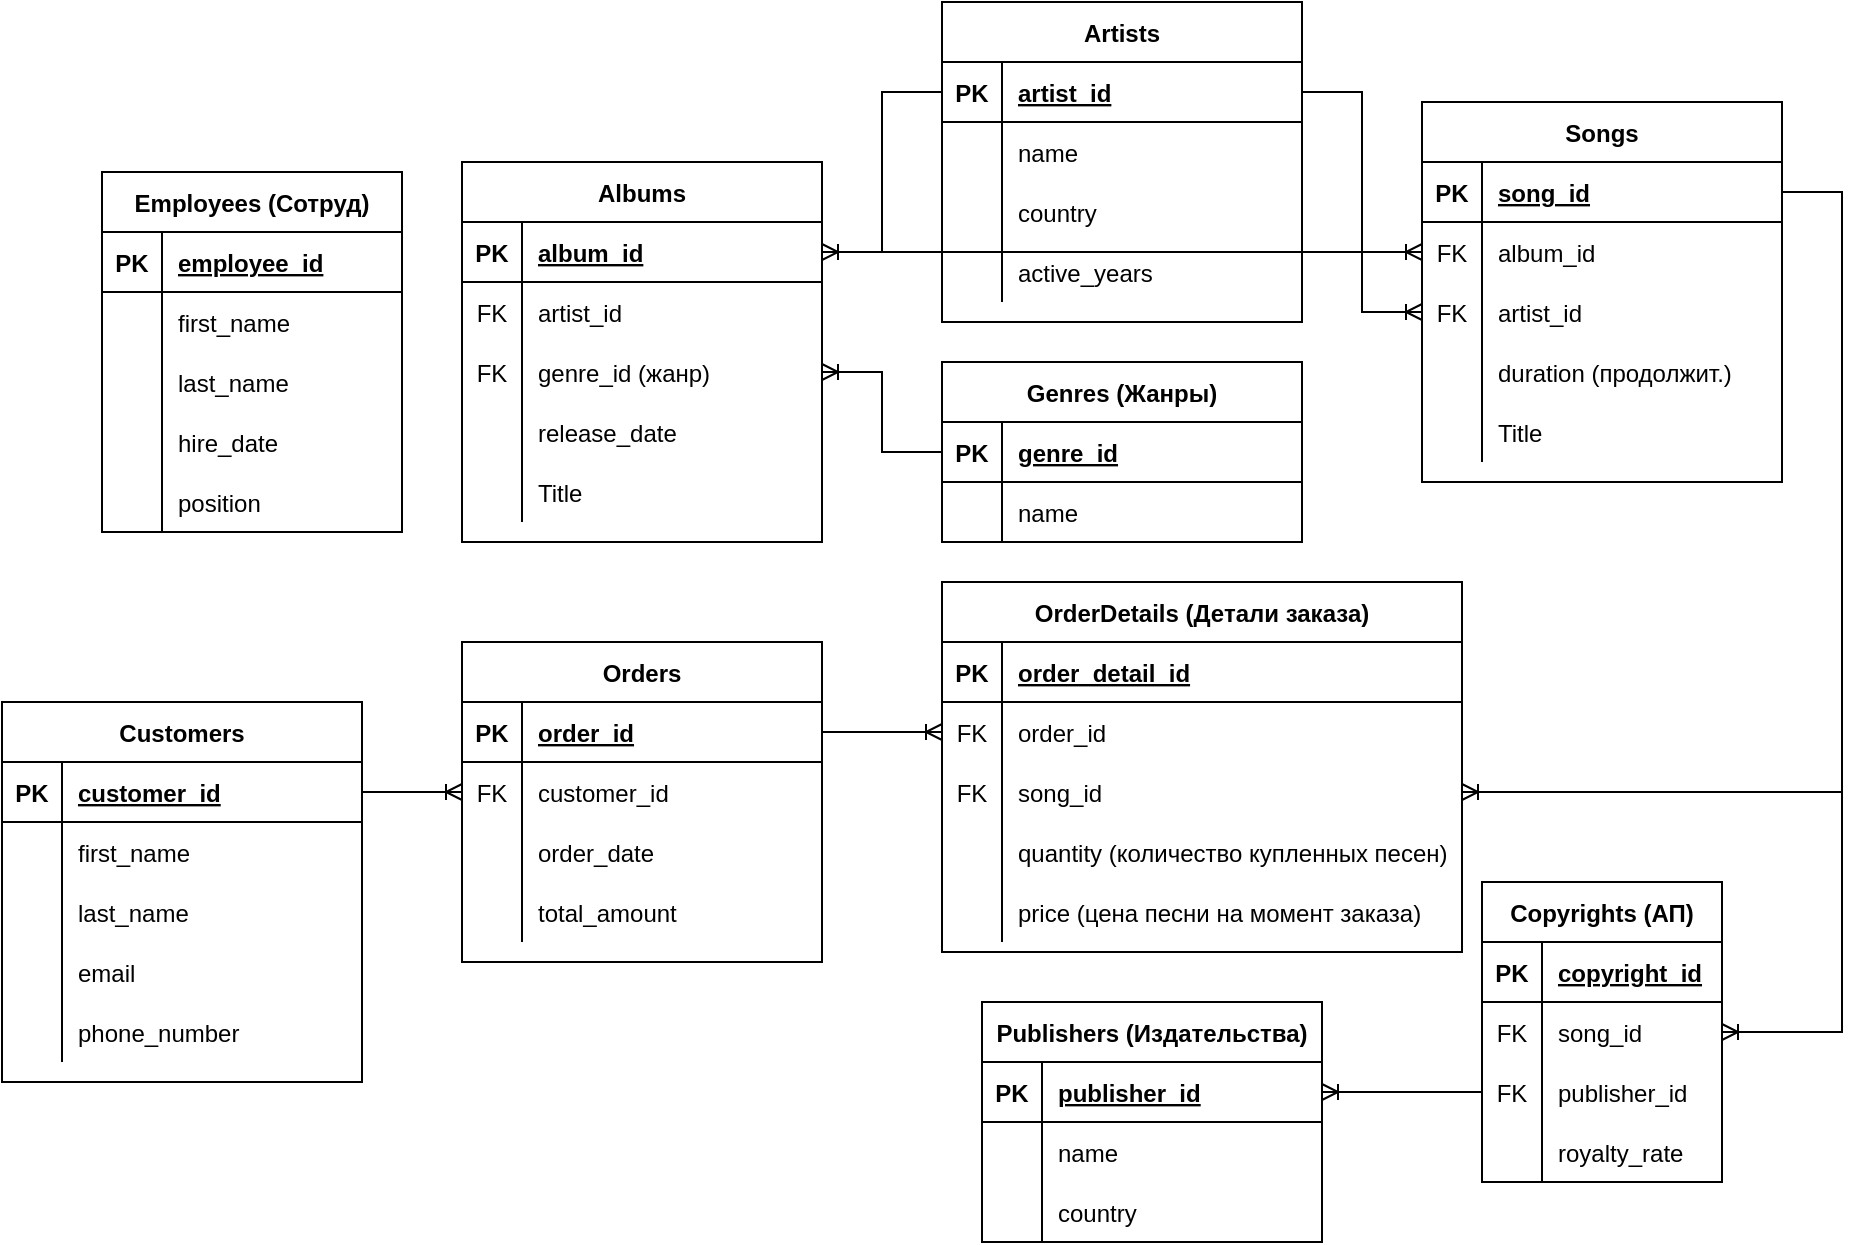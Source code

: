 <mxfile version="21.7.3" type="device">
  <diagram id="JHXD_FLAg1l4ZwwPy2hv" name="Страница 1">
    <mxGraphModel dx="2261" dy="790" grid="1" gridSize="10" guides="1" tooltips="1" connect="1" arrows="1" fold="1" page="1" pageScale="1" pageWidth="827" pageHeight="1169" math="0" shadow="0">
      <root>
        <mxCell id="0" />
        <mxCell id="1" parent="0" />
        <mxCell id="b1tqlQpPROl0KaojDgpp-8" value="Albums" style="shape=table;startSize=30;container=1;collapsible=1;childLayout=tableLayout;fixedRows=1;rowLines=0;fontStyle=1;align=center;resizeLast=1;" vertex="1" parent="1">
          <mxGeometry x="-100" y="170" width="180" height="190" as="geometry" />
        </mxCell>
        <mxCell id="b1tqlQpPROl0KaojDgpp-9" value="" style="shape=tableRow;horizontal=0;startSize=0;swimlaneHead=0;swimlaneBody=0;fillColor=none;collapsible=0;dropTarget=0;points=[[0,0.5],[1,0.5]];portConstraint=eastwest;top=0;left=0;right=0;bottom=1;" vertex="1" parent="b1tqlQpPROl0KaojDgpp-8">
          <mxGeometry y="30" width="180" height="30" as="geometry" />
        </mxCell>
        <mxCell id="b1tqlQpPROl0KaojDgpp-10" value="PK" style="shape=partialRectangle;connectable=0;fillColor=none;top=0;left=0;bottom=0;right=0;fontStyle=1;overflow=hidden;" vertex="1" parent="b1tqlQpPROl0KaojDgpp-9">
          <mxGeometry width="30" height="30" as="geometry">
            <mxRectangle width="30" height="30" as="alternateBounds" />
          </mxGeometry>
        </mxCell>
        <mxCell id="b1tqlQpPROl0KaojDgpp-11" value="album_id" style="shape=partialRectangle;connectable=0;fillColor=none;top=0;left=0;bottom=0;right=0;align=left;spacingLeft=6;fontStyle=5;overflow=hidden;" vertex="1" parent="b1tqlQpPROl0KaojDgpp-9">
          <mxGeometry x="30" width="150" height="30" as="geometry">
            <mxRectangle width="150" height="30" as="alternateBounds" />
          </mxGeometry>
        </mxCell>
        <mxCell id="b1tqlQpPROl0KaojDgpp-12" value="" style="shape=tableRow;horizontal=0;startSize=0;swimlaneHead=0;swimlaneBody=0;fillColor=none;collapsible=0;dropTarget=0;points=[[0,0.5],[1,0.5]];portConstraint=eastwest;top=0;left=0;right=0;bottom=0;" vertex="1" parent="b1tqlQpPROl0KaojDgpp-8">
          <mxGeometry y="60" width="180" height="30" as="geometry" />
        </mxCell>
        <mxCell id="b1tqlQpPROl0KaojDgpp-13" value="FK" style="shape=partialRectangle;connectable=0;fillColor=none;top=0;left=0;bottom=0;right=0;fontStyle=0;overflow=hidden;" vertex="1" parent="b1tqlQpPROl0KaojDgpp-12">
          <mxGeometry width="30" height="30" as="geometry">
            <mxRectangle width="30" height="30" as="alternateBounds" />
          </mxGeometry>
        </mxCell>
        <mxCell id="b1tqlQpPROl0KaojDgpp-14" value="artist_id " style="shape=partialRectangle;connectable=0;fillColor=none;top=0;left=0;bottom=0;right=0;align=left;spacingLeft=6;fontStyle=0;overflow=hidden;" vertex="1" parent="b1tqlQpPROl0KaojDgpp-12">
          <mxGeometry x="30" width="150" height="30" as="geometry">
            <mxRectangle width="150" height="30" as="alternateBounds" />
          </mxGeometry>
        </mxCell>
        <mxCell id="b1tqlQpPROl0KaojDgpp-15" value="" style="shape=tableRow;horizontal=0;startSize=0;swimlaneHead=0;swimlaneBody=0;fillColor=none;collapsible=0;dropTarget=0;points=[[0,0.5],[1,0.5]];portConstraint=eastwest;top=0;left=0;right=0;bottom=0;" vertex="1" parent="b1tqlQpPROl0KaojDgpp-8">
          <mxGeometry y="90" width="180" height="30" as="geometry" />
        </mxCell>
        <mxCell id="b1tqlQpPROl0KaojDgpp-16" value="FK" style="shape=partialRectangle;connectable=0;fillColor=none;top=0;left=0;bottom=0;right=0;fontStyle=0;overflow=hidden;" vertex="1" parent="b1tqlQpPROl0KaojDgpp-15">
          <mxGeometry width="30" height="30" as="geometry">
            <mxRectangle width="30" height="30" as="alternateBounds" />
          </mxGeometry>
        </mxCell>
        <mxCell id="b1tqlQpPROl0KaojDgpp-17" value="genre_id (жанр)" style="shape=partialRectangle;connectable=0;fillColor=none;top=0;left=0;bottom=0;right=0;align=left;spacingLeft=6;fontStyle=0;overflow=hidden;" vertex="1" parent="b1tqlQpPROl0KaojDgpp-15">
          <mxGeometry x="30" width="150" height="30" as="geometry">
            <mxRectangle width="150" height="30" as="alternateBounds" />
          </mxGeometry>
        </mxCell>
        <mxCell id="b1tqlQpPROl0KaojDgpp-18" value="" style="shape=tableRow;horizontal=0;startSize=0;swimlaneHead=0;swimlaneBody=0;fillColor=none;collapsible=0;dropTarget=0;points=[[0,0.5],[1,0.5]];portConstraint=eastwest;top=0;left=0;right=0;bottom=0;" vertex="1" parent="b1tqlQpPROl0KaojDgpp-8">
          <mxGeometry y="120" width="180" height="30" as="geometry" />
        </mxCell>
        <mxCell id="b1tqlQpPROl0KaojDgpp-19" value="" style="shape=partialRectangle;connectable=0;fillColor=none;top=0;left=0;bottom=0;right=0;editable=1;overflow=hidden;" vertex="1" parent="b1tqlQpPROl0KaojDgpp-18">
          <mxGeometry width="30" height="30" as="geometry">
            <mxRectangle width="30" height="30" as="alternateBounds" />
          </mxGeometry>
        </mxCell>
        <mxCell id="b1tqlQpPROl0KaojDgpp-20" value="release_date " style="shape=partialRectangle;connectable=0;fillColor=none;top=0;left=0;bottom=0;right=0;align=left;spacingLeft=6;overflow=hidden;" vertex="1" parent="b1tqlQpPROl0KaojDgpp-18">
          <mxGeometry x="30" width="150" height="30" as="geometry">
            <mxRectangle width="150" height="30" as="alternateBounds" />
          </mxGeometry>
        </mxCell>
        <mxCell id="b1tqlQpPROl0KaojDgpp-21" value="" style="shape=tableRow;horizontal=0;startSize=0;swimlaneHead=0;swimlaneBody=0;fillColor=none;collapsible=0;dropTarget=0;points=[[0,0.5],[1,0.5]];portConstraint=eastwest;top=0;left=0;right=0;bottom=0;" vertex="1" parent="b1tqlQpPROl0KaojDgpp-8">
          <mxGeometry y="150" width="180" height="30" as="geometry" />
        </mxCell>
        <mxCell id="b1tqlQpPROl0KaojDgpp-22" value="" style="shape=partialRectangle;connectable=0;fillColor=none;top=0;left=0;bottom=0;right=0;editable=1;overflow=hidden;" vertex="1" parent="b1tqlQpPROl0KaojDgpp-21">
          <mxGeometry width="30" height="30" as="geometry">
            <mxRectangle width="30" height="30" as="alternateBounds" />
          </mxGeometry>
        </mxCell>
        <mxCell id="b1tqlQpPROl0KaojDgpp-23" value="Title" style="shape=partialRectangle;connectable=0;fillColor=none;top=0;left=0;bottom=0;right=0;align=left;spacingLeft=6;overflow=hidden;" vertex="1" parent="b1tqlQpPROl0KaojDgpp-21">
          <mxGeometry x="30" width="150" height="30" as="geometry">
            <mxRectangle width="150" height="30" as="alternateBounds" />
          </mxGeometry>
        </mxCell>
        <mxCell id="b1tqlQpPROl0KaojDgpp-24" value="Artists" style="shape=table;startSize=30;container=1;collapsible=1;childLayout=tableLayout;fixedRows=1;rowLines=0;fontStyle=1;align=center;resizeLast=1;" vertex="1" parent="1">
          <mxGeometry x="140" y="90" width="180" height="160" as="geometry" />
        </mxCell>
        <mxCell id="b1tqlQpPROl0KaojDgpp-25" value="" style="shape=tableRow;horizontal=0;startSize=0;swimlaneHead=0;swimlaneBody=0;fillColor=none;collapsible=0;dropTarget=0;points=[[0,0.5],[1,0.5]];portConstraint=eastwest;top=0;left=0;right=0;bottom=1;" vertex="1" parent="b1tqlQpPROl0KaojDgpp-24">
          <mxGeometry y="30" width="180" height="30" as="geometry" />
        </mxCell>
        <mxCell id="b1tqlQpPROl0KaojDgpp-26" value="PK" style="shape=partialRectangle;connectable=0;fillColor=none;top=0;left=0;bottom=0;right=0;fontStyle=1;overflow=hidden;" vertex="1" parent="b1tqlQpPROl0KaojDgpp-25">
          <mxGeometry width="30" height="30" as="geometry">
            <mxRectangle width="30" height="30" as="alternateBounds" />
          </mxGeometry>
        </mxCell>
        <mxCell id="b1tqlQpPROl0KaojDgpp-27" value="artist_id " style="shape=partialRectangle;connectable=0;fillColor=none;top=0;left=0;bottom=0;right=0;align=left;spacingLeft=6;fontStyle=5;overflow=hidden;" vertex="1" parent="b1tqlQpPROl0KaojDgpp-25">
          <mxGeometry x="30" width="150" height="30" as="geometry">
            <mxRectangle width="150" height="30" as="alternateBounds" />
          </mxGeometry>
        </mxCell>
        <mxCell id="b1tqlQpPROl0KaojDgpp-28" value="" style="shape=tableRow;horizontal=0;startSize=0;swimlaneHead=0;swimlaneBody=0;fillColor=none;collapsible=0;dropTarget=0;points=[[0,0.5],[1,0.5]];portConstraint=eastwest;top=0;left=0;right=0;bottom=0;" vertex="1" parent="b1tqlQpPROl0KaojDgpp-24">
          <mxGeometry y="60" width="180" height="30" as="geometry" />
        </mxCell>
        <mxCell id="b1tqlQpPROl0KaojDgpp-29" value="" style="shape=partialRectangle;connectable=0;fillColor=none;top=0;left=0;bottom=0;right=0;fontStyle=0;overflow=hidden;" vertex="1" parent="b1tqlQpPROl0KaojDgpp-28">
          <mxGeometry width="30" height="30" as="geometry">
            <mxRectangle width="30" height="30" as="alternateBounds" />
          </mxGeometry>
        </mxCell>
        <mxCell id="b1tqlQpPROl0KaojDgpp-30" value="name " style="shape=partialRectangle;connectable=0;fillColor=none;top=0;left=0;bottom=0;right=0;align=left;spacingLeft=6;fontStyle=0;overflow=hidden;" vertex="1" parent="b1tqlQpPROl0KaojDgpp-28">
          <mxGeometry x="30" width="150" height="30" as="geometry">
            <mxRectangle width="150" height="30" as="alternateBounds" />
          </mxGeometry>
        </mxCell>
        <mxCell id="b1tqlQpPROl0KaojDgpp-31" value="" style="shape=tableRow;horizontal=0;startSize=0;swimlaneHead=0;swimlaneBody=0;fillColor=none;collapsible=0;dropTarget=0;points=[[0,0.5],[1,0.5]];portConstraint=eastwest;top=0;left=0;right=0;bottom=0;" vertex="1" parent="b1tqlQpPROl0KaojDgpp-24">
          <mxGeometry y="90" width="180" height="30" as="geometry" />
        </mxCell>
        <mxCell id="b1tqlQpPROl0KaojDgpp-32" value="" style="shape=partialRectangle;connectable=0;fillColor=none;top=0;left=0;bottom=0;right=0;fontStyle=0;overflow=hidden;" vertex="1" parent="b1tqlQpPROl0KaojDgpp-31">
          <mxGeometry width="30" height="30" as="geometry">
            <mxRectangle width="30" height="30" as="alternateBounds" />
          </mxGeometry>
        </mxCell>
        <mxCell id="b1tqlQpPROl0KaojDgpp-33" value="country " style="shape=partialRectangle;connectable=0;fillColor=none;top=0;left=0;bottom=0;right=0;align=left;spacingLeft=6;fontStyle=0;overflow=hidden;" vertex="1" parent="b1tqlQpPROl0KaojDgpp-31">
          <mxGeometry x="30" width="150" height="30" as="geometry">
            <mxRectangle width="150" height="30" as="alternateBounds" />
          </mxGeometry>
        </mxCell>
        <mxCell id="b1tqlQpPROl0KaojDgpp-34" value="" style="shape=tableRow;horizontal=0;startSize=0;swimlaneHead=0;swimlaneBody=0;fillColor=none;collapsible=0;dropTarget=0;points=[[0,0.5],[1,0.5]];portConstraint=eastwest;top=0;left=0;right=0;bottom=0;" vertex="1" parent="b1tqlQpPROl0KaojDgpp-24">
          <mxGeometry y="120" width="180" height="30" as="geometry" />
        </mxCell>
        <mxCell id="b1tqlQpPROl0KaojDgpp-35" value="" style="shape=partialRectangle;connectable=0;fillColor=none;top=0;left=0;bottom=0;right=0;editable=1;overflow=hidden;" vertex="1" parent="b1tqlQpPROl0KaojDgpp-34">
          <mxGeometry width="30" height="30" as="geometry">
            <mxRectangle width="30" height="30" as="alternateBounds" />
          </mxGeometry>
        </mxCell>
        <mxCell id="b1tqlQpPROl0KaojDgpp-36" value="active_years  " style="shape=partialRectangle;connectable=0;fillColor=none;top=0;left=0;bottom=0;right=0;align=left;spacingLeft=6;overflow=hidden;" vertex="1" parent="b1tqlQpPROl0KaojDgpp-34">
          <mxGeometry x="30" width="150" height="30" as="geometry">
            <mxRectangle width="150" height="30" as="alternateBounds" />
          </mxGeometry>
        </mxCell>
        <mxCell id="b1tqlQpPROl0KaojDgpp-40" value="Genres (Жанры)" style="shape=table;startSize=30;container=1;collapsible=1;childLayout=tableLayout;fixedRows=1;rowLines=0;fontStyle=1;align=center;resizeLast=1;" vertex="1" parent="1">
          <mxGeometry x="140" y="270" width="180" height="90" as="geometry" />
        </mxCell>
        <mxCell id="b1tqlQpPROl0KaojDgpp-41" value="" style="shape=tableRow;horizontal=0;startSize=0;swimlaneHead=0;swimlaneBody=0;fillColor=none;collapsible=0;dropTarget=0;points=[[0,0.5],[1,0.5]];portConstraint=eastwest;top=0;left=0;right=0;bottom=1;" vertex="1" parent="b1tqlQpPROl0KaojDgpp-40">
          <mxGeometry y="30" width="180" height="30" as="geometry" />
        </mxCell>
        <mxCell id="b1tqlQpPROl0KaojDgpp-42" value="PK" style="shape=partialRectangle;connectable=0;fillColor=none;top=0;left=0;bottom=0;right=0;fontStyle=1;overflow=hidden;" vertex="1" parent="b1tqlQpPROl0KaojDgpp-41">
          <mxGeometry width="30" height="30" as="geometry">
            <mxRectangle width="30" height="30" as="alternateBounds" />
          </mxGeometry>
        </mxCell>
        <mxCell id="b1tqlQpPROl0KaojDgpp-43" value="genre_id " style="shape=partialRectangle;connectable=0;fillColor=none;top=0;left=0;bottom=0;right=0;align=left;spacingLeft=6;fontStyle=5;overflow=hidden;" vertex="1" parent="b1tqlQpPROl0KaojDgpp-41">
          <mxGeometry x="30" width="150" height="30" as="geometry">
            <mxRectangle width="150" height="30" as="alternateBounds" />
          </mxGeometry>
        </mxCell>
        <mxCell id="b1tqlQpPROl0KaojDgpp-44" value="" style="shape=tableRow;horizontal=0;startSize=0;swimlaneHead=0;swimlaneBody=0;fillColor=none;collapsible=0;dropTarget=0;points=[[0,0.5],[1,0.5]];portConstraint=eastwest;top=0;left=0;right=0;bottom=0;" vertex="1" parent="b1tqlQpPROl0KaojDgpp-40">
          <mxGeometry y="60" width="180" height="30" as="geometry" />
        </mxCell>
        <mxCell id="b1tqlQpPROl0KaojDgpp-45" value="" style="shape=partialRectangle;connectable=0;fillColor=none;top=0;left=0;bottom=0;right=0;fontStyle=0;overflow=hidden;" vertex="1" parent="b1tqlQpPROl0KaojDgpp-44">
          <mxGeometry width="30" height="30" as="geometry">
            <mxRectangle width="30" height="30" as="alternateBounds" />
          </mxGeometry>
        </mxCell>
        <mxCell id="b1tqlQpPROl0KaojDgpp-46" value="name " style="shape=partialRectangle;connectable=0;fillColor=none;top=0;left=0;bottom=0;right=0;align=left;spacingLeft=6;fontStyle=0;overflow=hidden;" vertex="1" parent="b1tqlQpPROl0KaojDgpp-44">
          <mxGeometry x="30" width="150" height="30" as="geometry">
            <mxRectangle width="150" height="30" as="alternateBounds" />
          </mxGeometry>
        </mxCell>
        <mxCell id="b1tqlQpPROl0KaojDgpp-57" value="Songs" style="shape=table;startSize=30;container=1;collapsible=1;childLayout=tableLayout;fixedRows=1;rowLines=0;fontStyle=1;align=center;resizeLast=1;" vertex="1" parent="1">
          <mxGeometry x="380" y="140" width="180" height="190" as="geometry" />
        </mxCell>
        <mxCell id="b1tqlQpPROl0KaojDgpp-58" value="" style="shape=tableRow;horizontal=0;startSize=0;swimlaneHead=0;swimlaneBody=0;fillColor=none;collapsible=0;dropTarget=0;points=[[0,0.5],[1,0.5]];portConstraint=eastwest;top=0;left=0;right=0;bottom=1;" vertex="1" parent="b1tqlQpPROl0KaojDgpp-57">
          <mxGeometry y="30" width="180" height="30" as="geometry" />
        </mxCell>
        <mxCell id="b1tqlQpPROl0KaojDgpp-59" value="PK" style="shape=partialRectangle;connectable=0;fillColor=none;top=0;left=0;bottom=0;right=0;fontStyle=1;overflow=hidden;" vertex="1" parent="b1tqlQpPROl0KaojDgpp-58">
          <mxGeometry width="30" height="30" as="geometry">
            <mxRectangle width="30" height="30" as="alternateBounds" />
          </mxGeometry>
        </mxCell>
        <mxCell id="b1tqlQpPROl0KaojDgpp-60" value="song_id " style="shape=partialRectangle;connectable=0;fillColor=none;top=0;left=0;bottom=0;right=0;align=left;spacingLeft=6;fontStyle=5;overflow=hidden;" vertex="1" parent="b1tqlQpPROl0KaojDgpp-58">
          <mxGeometry x="30" width="150" height="30" as="geometry">
            <mxRectangle width="150" height="30" as="alternateBounds" />
          </mxGeometry>
        </mxCell>
        <mxCell id="b1tqlQpPROl0KaojDgpp-61" value="" style="shape=tableRow;horizontal=0;startSize=0;swimlaneHead=0;swimlaneBody=0;fillColor=none;collapsible=0;dropTarget=0;points=[[0,0.5],[1,0.5]];portConstraint=eastwest;top=0;left=0;right=0;bottom=0;" vertex="1" parent="b1tqlQpPROl0KaojDgpp-57">
          <mxGeometry y="60" width="180" height="30" as="geometry" />
        </mxCell>
        <mxCell id="b1tqlQpPROl0KaojDgpp-62" value="FK" style="shape=partialRectangle;connectable=0;fillColor=none;top=0;left=0;bottom=0;right=0;fontStyle=0;overflow=hidden;" vertex="1" parent="b1tqlQpPROl0KaojDgpp-61">
          <mxGeometry width="30" height="30" as="geometry">
            <mxRectangle width="30" height="30" as="alternateBounds" />
          </mxGeometry>
        </mxCell>
        <mxCell id="b1tqlQpPROl0KaojDgpp-63" value="album_id " style="shape=partialRectangle;connectable=0;fillColor=none;top=0;left=0;bottom=0;right=0;align=left;spacingLeft=6;fontStyle=0;overflow=hidden;" vertex="1" parent="b1tqlQpPROl0KaojDgpp-61">
          <mxGeometry x="30" width="150" height="30" as="geometry">
            <mxRectangle width="150" height="30" as="alternateBounds" />
          </mxGeometry>
        </mxCell>
        <mxCell id="b1tqlQpPROl0KaojDgpp-64" value="" style="shape=tableRow;horizontal=0;startSize=0;swimlaneHead=0;swimlaneBody=0;fillColor=none;collapsible=0;dropTarget=0;points=[[0,0.5],[1,0.5]];portConstraint=eastwest;top=0;left=0;right=0;bottom=0;" vertex="1" parent="b1tqlQpPROl0KaojDgpp-57">
          <mxGeometry y="90" width="180" height="30" as="geometry" />
        </mxCell>
        <mxCell id="b1tqlQpPROl0KaojDgpp-65" value="FK" style="shape=partialRectangle;connectable=0;fillColor=none;top=0;left=0;bottom=0;right=0;fontStyle=0;overflow=hidden;" vertex="1" parent="b1tqlQpPROl0KaojDgpp-64">
          <mxGeometry width="30" height="30" as="geometry">
            <mxRectangle width="30" height="30" as="alternateBounds" />
          </mxGeometry>
        </mxCell>
        <mxCell id="b1tqlQpPROl0KaojDgpp-66" value="artist_id " style="shape=partialRectangle;connectable=0;fillColor=none;top=0;left=0;bottom=0;right=0;align=left;spacingLeft=6;fontStyle=0;overflow=hidden;" vertex="1" parent="b1tqlQpPROl0KaojDgpp-64">
          <mxGeometry x="30" width="150" height="30" as="geometry">
            <mxRectangle width="150" height="30" as="alternateBounds" />
          </mxGeometry>
        </mxCell>
        <mxCell id="b1tqlQpPROl0KaojDgpp-67" value="" style="shape=tableRow;horizontal=0;startSize=0;swimlaneHead=0;swimlaneBody=0;fillColor=none;collapsible=0;dropTarget=0;points=[[0,0.5],[1,0.5]];portConstraint=eastwest;top=0;left=0;right=0;bottom=0;" vertex="1" parent="b1tqlQpPROl0KaojDgpp-57">
          <mxGeometry y="120" width="180" height="30" as="geometry" />
        </mxCell>
        <mxCell id="b1tqlQpPROl0KaojDgpp-68" value="" style="shape=partialRectangle;connectable=0;fillColor=none;top=0;left=0;bottom=0;right=0;editable=1;overflow=hidden;" vertex="1" parent="b1tqlQpPROl0KaojDgpp-67">
          <mxGeometry width="30" height="30" as="geometry">
            <mxRectangle width="30" height="30" as="alternateBounds" />
          </mxGeometry>
        </mxCell>
        <mxCell id="b1tqlQpPROl0KaojDgpp-69" value="duration (продолжит.)" style="shape=partialRectangle;connectable=0;fillColor=none;top=0;left=0;bottom=0;right=0;align=left;spacingLeft=6;overflow=hidden;" vertex="1" parent="b1tqlQpPROl0KaojDgpp-67">
          <mxGeometry x="30" width="150" height="30" as="geometry">
            <mxRectangle width="150" height="30" as="alternateBounds" />
          </mxGeometry>
        </mxCell>
        <mxCell id="b1tqlQpPROl0KaojDgpp-70" value="" style="shape=tableRow;horizontal=0;startSize=0;swimlaneHead=0;swimlaneBody=0;fillColor=none;collapsible=0;dropTarget=0;points=[[0,0.5],[1,0.5]];portConstraint=eastwest;top=0;left=0;right=0;bottom=0;" vertex="1" parent="b1tqlQpPROl0KaojDgpp-57">
          <mxGeometry y="150" width="180" height="30" as="geometry" />
        </mxCell>
        <mxCell id="b1tqlQpPROl0KaojDgpp-71" value="" style="shape=partialRectangle;connectable=0;fillColor=none;top=0;left=0;bottom=0;right=0;editable=1;overflow=hidden;" vertex="1" parent="b1tqlQpPROl0KaojDgpp-70">
          <mxGeometry width="30" height="30" as="geometry">
            <mxRectangle width="30" height="30" as="alternateBounds" />
          </mxGeometry>
        </mxCell>
        <mxCell id="b1tqlQpPROl0KaojDgpp-72" value="Title" style="shape=partialRectangle;connectable=0;fillColor=none;top=0;left=0;bottom=0;right=0;align=left;spacingLeft=6;overflow=hidden;" vertex="1" parent="b1tqlQpPROl0KaojDgpp-70">
          <mxGeometry x="30" width="150" height="30" as="geometry">
            <mxRectangle width="150" height="30" as="alternateBounds" />
          </mxGeometry>
        </mxCell>
        <mxCell id="b1tqlQpPROl0KaojDgpp-73" value="Customers" style="shape=table;startSize=30;container=1;collapsible=1;childLayout=tableLayout;fixedRows=1;rowLines=0;fontStyle=1;align=center;resizeLast=1;" vertex="1" parent="1">
          <mxGeometry x="-330" y="440" width="180" height="190" as="geometry" />
        </mxCell>
        <mxCell id="b1tqlQpPROl0KaojDgpp-74" value="" style="shape=tableRow;horizontal=0;startSize=0;swimlaneHead=0;swimlaneBody=0;fillColor=none;collapsible=0;dropTarget=0;points=[[0,0.5],[1,0.5]];portConstraint=eastwest;top=0;left=0;right=0;bottom=1;" vertex="1" parent="b1tqlQpPROl0KaojDgpp-73">
          <mxGeometry y="30" width="180" height="30" as="geometry" />
        </mxCell>
        <mxCell id="b1tqlQpPROl0KaojDgpp-75" value="PK" style="shape=partialRectangle;connectable=0;fillColor=none;top=0;left=0;bottom=0;right=0;fontStyle=1;overflow=hidden;" vertex="1" parent="b1tqlQpPROl0KaojDgpp-74">
          <mxGeometry width="30" height="30" as="geometry">
            <mxRectangle width="30" height="30" as="alternateBounds" />
          </mxGeometry>
        </mxCell>
        <mxCell id="b1tqlQpPROl0KaojDgpp-76" value="customer_id " style="shape=partialRectangle;connectable=0;fillColor=none;top=0;left=0;bottom=0;right=0;align=left;spacingLeft=6;fontStyle=5;overflow=hidden;" vertex="1" parent="b1tqlQpPROl0KaojDgpp-74">
          <mxGeometry x="30" width="150" height="30" as="geometry">
            <mxRectangle width="150" height="30" as="alternateBounds" />
          </mxGeometry>
        </mxCell>
        <mxCell id="b1tqlQpPROl0KaojDgpp-77" value="" style="shape=tableRow;horizontal=0;startSize=0;swimlaneHead=0;swimlaneBody=0;fillColor=none;collapsible=0;dropTarget=0;points=[[0,0.5],[1,0.5]];portConstraint=eastwest;top=0;left=0;right=0;bottom=0;" vertex="1" parent="b1tqlQpPROl0KaojDgpp-73">
          <mxGeometry y="60" width="180" height="30" as="geometry" />
        </mxCell>
        <mxCell id="b1tqlQpPROl0KaojDgpp-78" value="" style="shape=partialRectangle;connectable=0;fillColor=none;top=0;left=0;bottom=0;right=0;fontStyle=0;overflow=hidden;" vertex="1" parent="b1tqlQpPROl0KaojDgpp-77">
          <mxGeometry width="30" height="30" as="geometry">
            <mxRectangle width="30" height="30" as="alternateBounds" />
          </mxGeometry>
        </mxCell>
        <mxCell id="b1tqlQpPROl0KaojDgpp-79" value="first_name " style="shape=partialRectangle;connectable=0;fillColor=none;top=0;left=0;bottom=0;right=0;align=left;spacingLeft=6;fontStyle=0;overflow=hidden;" vertex="1" parent="b1tqlQpPROl0KaojDgpp-77">
          <mxGeometry x="30" width="150" height="30" as="geometry">
            <mxRectangle width="150" height="30" as="alternateBounds" />
          </mxGeometry>
        </mxCell>
        <mxCell id="b1tqlQpPROl0KaojDgpp-80" value="" style="shape=tableRow;horizontal=0;startSize=0;swimlaneHead=0;swimlaneBody=0;fillColor=none;collapsible=0;dropTarget=0;points=[[0,0.5],[1,0.5]];portConstraint=eastwest;top=0;left=0;right=0;bottom=0;" vertex="1" parent="b1tqlQpPROl0KaojDgpp-73">
          <mxGeometry y="90" width="180" height="30" as="geometry" />
        </mxCell>
        <mxCell id="b1tqlQpPROl0KaojDgpp-81" value="" style="shape=partialRectangle;connectable=0;fillColor=none;top=0;left=0;bottom=0;right=0;fontStyle=0;overflow=hidden;" vertex="1" parent="b1tqlQpPROl0KaojDgpp-80">
          <mxGeometry width="30" height="30" as="geometry">
            <mxRectangle width="30" height="30" as="alternateBounds" />
          </mxGeometry>
        </mxCell>
        <mxCell id="b1tqlQpPROl0KaojDgpp-82" value="last_name " style="shape=partialRectangle;connectable=0;fillColor=none;top=0;left=0;bottom=0;right=0;align=left;spacingLeft=6;fontStyle=0;overflow=hidden;" vertex="1" parent="b1tqlQpPROl0KaojDgpp-80">
          <mxGeometry x="30" width="150" height="30" as="geometry">
            <mxRectangle width="150" height="30" as="alternateBounds" />
          </mxGeometry>
        </mxCell>
        <mxCell id="b1tqlQpPROl0KaojDgpp-83" value="" style="shape=tableRow;horizontal=0;startSize=0;swimlaneHead=0;swimlaneBody=0;fillColor=none;collapsible=0;dropTarget=0;points=[[0,0.5],[1,0.5]];portConstraint=eastwest;top=0;left=0;right=0;bottom=0;" vertex="1" parent="b1tqlQpPROl0KaojDgpp-73">
          <mxGeometry y="120" width="180" height="30" as="geometry" />
        </mxCell>
        <mxCell id="b1tqlQpPROl0KaojDgpp-84" value="" style="shape=partialRectangle;connectable=0;fillColor=none;top=0;left=0;bottom=0;right=0;editable=1;overflow=hidden;" vertex="1" parent="b1tqlQpPROl0KaojDgpp-83">
          <mxGeometry width="30" height="30" as="geometry">
            <mxRectangle width="30" height="30" as="alternateBounds" />
          </mxGeometry>
        </mxCell>
        <mxCell id="b1tqlQpPROl0KaojDgpp-85" value="email " style="shape=partialRectangle;connectable=0;fillColor=none;top=0;left=0;bottom=0;right=0;align=left;spacingLeft=6;overflow=hidden;" vertex="1" parent="b1tqlQpPROl0KaojDgpp-83">
          <mxGeometry x="30" width="150" height="30" as="geometry">
            <mxRectangle width="150" height="30" as="alternateBounds" />
          </mxGeometry>
        </mxCell>
        <mxCell id="b1tqlQpPROl0KaojDgpp-86" value="" style="shape=tableRow;horizontal=0;startSize=0;swimlaneHead=0;swimlaneBody=0;fillColor=none;collapsible=0;dropTarget=0;points=[[0,0.5],[1,0.5]];portConstraint=eastwest;top=0;left=0;right=0;bottom=0;" vertex="1" parent="b1tqlQpPROl0KaojDgpp-73">
          <mxGeometry y="150" width="180" height="30" as="geometry" />
        </mxCell>
        <mxCell id="b1tqlQpPROl0KaojDgpp-87" value="" style="shape=partialRectangle;connectable=0;fillColor=none;top=0;left=0;bottom=0;right=0;editable=1;overflow=hidden;" vertex="1" parent="b1tqlQpPROl0KaojDgpp-86">
          <mxGeometry width="30" height="30" as="geometry">
            <mxRectangle width="30" height="30" as="alternateBounds" />
          </mxGeometry>
        </mxCell>
        <mxCell id="b1tqlQpPROl0KaojDgpp-88" value="phone_number " style="shape=partialRectangle;connectable=0;fillColor=none;top=0;left=0;bottom=0;right=0;align=left;spacingLeft=6;overflow=hidden;" vertex="1" parent="b1tqlQpPROl0KaojDgpp-86">
          <mxGeometry x="30" width="150" height="30" as="geometry">
            <mxRectangle width="150" height="30" as="alternateBounds" />
          </mxGeometry>
        </mxCell>
        <mxCell id="b1tqlQpPROl0KaojDgpp-89" value="Orders" style="shape=table;startSize=30;container=1;collapsible=1;childLayout=tableLayout;fixedRows=1;rowLines=0;fontStyle=1;align=center;resizeLast=1;" vertex="1" parent="1">
          <mxGeometry x="-100" y="410" width="180" height="160" as="geometry" />
        </mxCell>
        <mxCell id="b1tqlQpPROl0KaojDgpp-90" value="" style="shape=tableRow;horizontal=0;startSize=0;swimlaneHead=0;swimlaneBody=0;fillColor=none;collapsible=0;dropTarget=0;points=[[0,0.5],[1,0.5]];portConstraint=eastwest;top=0;left=0;right=0;bottom=1;" vertex="1" parent="b1tqlQpPROl0KaojDgpp-89">
          <mxGeometry y="30" width="180" height="30" as="geometry" />
        </mxCell>
        <mxCell id="b1tqlQpPROl0KaojDgpp-91" value="PK" style="shape=partialRectangle;connectable=0;fillColor=none;top=0;left=0;bottom=0;right=0;fontStyle=1;overflow=hidden;" vertex="1" parent="b1tqlQpPROl0KaojDgpp-90">
          <mxGeometry width="30" height="30" as="geometry">
            <mxRectangle width="30" height="30" as="alternateBounds" />
          </mxGeometry>
        </mxCell>
        <mxCell id="b1tqlQpPROl0KaojDgpp-92" value="order_id " style="shape=partialRectangle;connectable=0;fillColor=none;top=0;left=0;bottom=0;right=0;align=left;spacingLeft=6;fontStyle=5;overflow=hidden;" vertex="1" parent="b1tqlQpPROl0KaojDgpp-90">
          <mxGeometry x="30" width="150" height="30" as="geometry">
            <mxRectangle width="150" height="30" as="alternateBounds" />
          </mxGeometry>
        </mxCell>
        <mxCell id="b1tqlQpPROl0KaojDgpp-93" value="" style="shape=tableRow;horizontal=0;startSize=0;swimlaneHead=0;swimlaneBody=0;fillColor=none;collapsible=0;dropTarget=0;points=[[0,0.5],[1,0.5]];portConstraint=eastwest;top=0;left=0;right=0;bottom=0;" vertex="1" parent="b1tqlQpPROl0KaojDgpp-89">
          <mxGeometry y="60" width="180" height="30" as="geometry" />
        </mxCell>
        <mxCell id="b1tqlQpPROl0KaojDgpp-94" value="FK" style="shape=partialRectangle;connectable=0;fillColor=none;top=0;left=0;bottom=0;right=0;fontStyle=0;overflow=hidden;" vertex="1" parent="b1tqlQpPROl0KaojDgpp-93">
          <mxGeometry width="30" height="30" as="geometry">
            <mxRectangle width="30" height="30" as="alternateBounds" />
          </mxGeometry>
        </mxCell>
        <mxCell id="b1tqlQpPROl0KaojDgpp-95" value="customer_id " style="shape=partialRectangle;connectable=0;fillColor=none;top=0;left=0;bottom=0;right=0;align=left;spacingLeft=6;fontStyle=0;overflow=hidden;" vertex="1" parent="b1tqlQpPROl0KaojDgpp-93">
          <mxGeometry x="30" width="150" height="30" as="geometry">
            <mxRectangle width="150" height="30" as="alternateBounds" />
          </mxGeometry>
        </mxCell>
        <mxCell id="b1tqlQpPROl0KaojDgpp-96" value="" style="shape=tableRow;horizontal=0;startSize=0;swimlaneHead=0;swimlaneBody=0;fillColor=none;collapsible=0;dropTarget=0;points=[[0,0.5],[1,0.5]];portConstraint=eastwest;top=0;left=0;right=0;bottom=0;" vertex="1" parent="b1tqlQpPROl0KaojDgpp-89">
          <mxGeometry y="90" width="180" height="30" as="geometry" />
        </mxCell>
        <mxCell id="b1tqlQpPROl0KaojDgpp-97" value="" style="shape=partialRectangle;connectable=0;fillColor=none;top=0;left=0;bottom=0;right=0;fontStyle=0;overflow=hidden;" vertex="1" parent="b1tqlQpPROl0KaojDgpp-96">
          <mxGeometry width="30" height="30" as="geometry">
            <mxRectangle width="30" height="30" as="alternateBounds" />
          </mxGeometry>
        </mxCell>
        <mxCell id="b1tqlQpPROl0KaojDgpp-98" value="order_date" style="shape=partialRectangle;connectable=0;fillColor=none;top=0;left=0;bottom=0;right=0;align=left;spacingLeft=6;fontStyle=0;overflow=hidden;" vertex="1" parent="b1tqlQpPROl0KaojDgpp-96">
          <mxGeometry x="30" width="150" height="30" as="geometry">
            <mxRectangle width="150" height="30" as="alternateBounds" />
          </mxGeometry>
        </mxCell>
        <mxCell id="b1tqlQpPROl0KaojDgpp-99" value="" style="shape=tableRow;horizontal=0;startSize=0;swimlaneHead=0;swimlaneBody=0;fillColor=none;collapsible=0;dropTarget=0;points=[[0,0.5],[1,0.5]];portConstraint=eastwest;top=0;left=0;right=0;bottom=0;" vertex="1" parent="b1tqlQpPROl0KaojDgpp-89">
          <mxGeometry y="120" width="180" height="30" as="geometry" />
        </mxCell>
        <mxCell id="b1tqlQpPROl0KaojDgpp-100" value="" style="shape=partialRectangle;connectable=0;fillColor=none;top=0;left=0;bottom=0;right=0;editable=1;overflow=hidden;" vertex="1" parent="b1tqlQpPROl0KaojDgpp-99">
          <mxGeometry width="30" height="30" as="geometry">
            <mxRectangle width="30" height="30" as="alternateBounds" />
          </mxGeometry>
        </mxCell>
        <mxCell id="b1tqlQpPROl0KaojDgpp-101" value="total_amount " style="shape=partialRectangle;connectable=0;fillColor=none;top=0;left=0;bottom=0;right=0;align=left;spacingLeft=6;overflow=hidden;" vertex="1" parent="b1tqlQpPROl0KaojDgpp-99">
          <mxGeometry x="30" width="150" height="30" as="geometry">
            <mxRectangle width="150" height="30" as="alternateBounds" />
          </mxGeometry>
        </mxCell>
        <mxCell id="b1tqlQpPROl0KaojDgpp-121" value="OrderDetails (Детали заказа)" style="shape=table;startSize=30;container=1;collapsible=1;childLayout=tableLayout;fixedRows=1;rowLines=0;fontStyle=1;align=center;resizeLast=1;" vertex="1" parent="1">
          <mxGeometry x="140" y="380" width="260" height="185" as="geometry" />
        </mxCell>
        <mxCell id="b1tqlQpPROl0KaojDgpp-122" value="" style="shape=tableRow;horizontal=0;startSize=0;swimlaneHead=0;swimlaneBody=0;fillColor=none;collapsible=0;dropTarget=0;points=[[0,0.5],[1,0.5]];portConstraint=eastwest;top=0;left=0;right=0;bottom=1;" vertex="1" parent="b1tqlQpPROl0KaojDgpp-121">
          <mxGeometry y="30" width="260" height="30" as="geometry" />
        </mxCell>
        <mxCell id="b1tqlQpPROl0KaojDgpp-123" value="PK" style="shape=partialRectangle;connectable=0;fillColor=none;top=0;left=0;bottom=0;right=0;fontStyle=1;overflow=hidden;" vertex="1" parent="b1tqlQpPROl0KaojDgpp-122">
          <mxGeometry width="30" height="30" as="geometry">
            <mxRectangle width="30" height="30" as="alternateBounds" />
          </mxGeometry>
        </mxCell>
        <mxCell id="b1tqlQpPROl0KaojDgpp-124" value="order_detail_id " style="shape=partialRectangle;connectable=0;fillColor=none;top=0;left=0;bottom=0;right=0;align=left;spacingLeft=6;fontStyle=5;overflow=hidden;" vertex="1" parent="b1tqlQpPROl0KaojDgpp-122">
          <mxGeometry x="30" width="230" height="30" as="geometry">
            <mxRectangle width="230" height="30" as="alternateBounds" />
          </mxGeometry>
        </mxCell>
        <mxCell id="b1tqlQpPROl0KaojDgpp-125" value="" style="shape=tableRow;horizontal=0;startSize=0;swimlaneHead=0;swimlaneBody=0;fillColor=none;collapsible=0;dropTarget=0;points=[[0,0.5],[1,0.5]];portConstraint=eastwest;top=0;left=0;right=0;bottom=0;" vertex="1" parent="b1tqlQpPROl0KaojDgpp-121">
          <mxGeometry y="60" width="260" height="30" as="geometry" />
        </mxCell>
        <mxCell id="b1tqlQpPROl0KaojDgpp-126" value="FK" style="shape=partialRectangle;connectable=0;fillColor=none;top=0;left=0;bottom=0;right=0;fontStyle=0;overflow=hidden;" vertex="1" parent="b1tqlQpPROl0KaojDgpp-125">
          <mxGeometry width="30" height="30" as="geometry">
            <mxRectangle width="30" height="30" as="alternateBounds" />
          </mxGeometry>
        </mxCell>
        <mxCell id="b1tqlQpPROl0KaojDgpp-127" value="order_id " style="shape=partialRectangle;connectable=0;fillColor=none;top=0;left=0;bottom=0;right=0;align=left;spacingLeft=6;fontStyle=0;overflow=hidden;" vertex="1" parent="b1tqlQpPROl0KaojDgpp-125">
          <mxGeometry x="30" width="230" height="30" as="geometry">
            <mxRectangle width="230" height="30" as="alternateBounds" />
          </mxGeometry>
        </mxCell>
        <mxCell id="b1tqlQpPROl0KaojDgpp-128" value="" style="shape=tableRow;horizontal=0;startSize=0;swimlaneHead=0;swimlaneBody=0;fillColor=none;collapsible=0;dropTarget=0;points=[[0,0.5],[1,0.5]];portConstraint=eastwest;top=0;left=0;right=0;bottom=0;" vertex="1" parent="b1tqlQpPROl0KaojDgpp-121">
          <mxGeometry y="90" width="260" height="30" as="geometry" />
        </mxCell>
        <mxCell id="b1tqlQpPROl0KaojDgpp-129" value="FK" style="shape=partialRectangle;connectable=0;fillColor=none;top=0;left=0;bottom=0;right=0;fontStyle=0;overflow=hidden;" vertex="1" parent="b1tqlQpPROl0KaojDgpp-128">
          <mxGeometry width="30" height="30" as="geometry">
            <mxRectangle width="30" height="30" as="alternateBounds" />
          </mxGeometry>
        </mxCell>
        <mxCell id="b1tqlQpPROl0KaojDgpp-130" value="song_id " style="shape=partialRectangle;connectable=0;fillColor=none;top=0;left=0;bottom=0;right=0;align=left;spacingLeft=6;fontStyle=0;overflow=hidden;" vertex="1" parent="b1tqlQpPROl0KaojDgpp-128">
          <mxGeometry x="30" width="230" height="30" as="geometry">
            <mxRectangle width="230" height="30" as="alternateBounds" />
          </mxGeometry>
        </mxCell>
        <mxCell id="b1tqlQpPROl0KaojDgpp-131" value="" style="shape=tableRow;horizontal=0;startSize=0;swimlaneHead=0;swimlaneBody=0;fillColor=none;collapsible=0;dropTarget=0;points=[[0,0.5],[1,0.5]];portConstraint=eastwest;top=0;left=0;right=0;bottom=0;" vertex="1" parent="b1tqlQpPROl0KaojDgpp-121">
          <mxGeometry y="120" width="260" height="30" as="geometry" />
        </mxCell>
        <mxCell id="b1tqlQpPROl0KaojDgpp-132" value="" style="shape=partialRectangle;connectable=0;fillColor=none;top=0;left=0;bottom=0;right=0;editable=1;overflow=hidden;" vertex="1" parent="b1tqlQpPROl0KaojDgpp-131">
          <mxGeometry width="30" height="30" as="geometry">
            <mxRectangle width="30" height="30" as="alternateBounds" />
          </mxGeometry>
        </mxCell>
        <mxCell id="b1tqlQpPROl0KaojDgpp-133" value="quantity (количество купленных песен)" style="shape=partialRectangle;connectable=0;fillColor=none;top=0;left=0;bottom=0;right=0;align=left;spacingLeft=6;overflow=hidden;" vertex="1" parent="b1tqlQpPROl0KaojDgpp-131">
          <mxGeometry x="30" width="230" height="30" as="geometry">
            <mxRectangle width="230" height="30" as="alternateBounds" />
          </mxGeometry>
        </mxCell>
        <mxCell id="b1tqlQpPROl0KaojDgpp-134" value="" style="shape=tableRow;horizontal=0;startSize=0;swimlaneHead=0;swimlaneBody=0;fillColor=none;collapsible=0;dropTarget=0;points=[[0,0.5],[1,0.5]];portConstraint=eastwest;top=0;left=0;right=0;bottom=0;" vertex="1" parent="b1tqlQpPROl0KaojDgpp-121">
          <mxGeometry y="150" width="260" height="30" as="geometry" />
        </mxCell>
        <mxCell id="b1tqlQpPROl0KaojDgpp-135" value="" style="shape=partialRectangle;connectable=0;fillColor=none;top=0;left=0;bottom=0;right=0;editable=1;overflow=hidden;" vertex="1" parent="b1tqlQpPROl0KaojDgpp-134">
          <mxGeometry width="30" height="30" as="geometry">
            <mxRectangle width="30" height="30" as="alternateBounds" />
          </mxGeometry>
        </mxCell>
        <mxCell id="b1tqlQpPROl0KaojDgpp-136" value="price (цена песни на момент заказа) " style="shape=partialRectangle;connectable=0;fillColor=none;top=0;left=0;bottom=0;right=0;align=left;spacingLeft=6;overflow=hidden;" vertex="1" parent="b1tqlQpPROl0KaojDgpp-134">
          <mxGeometry x="30" width="230" height="30" as="geometry">
            <mxRectangle width="230" height="30" as="alternateBounds" />
          </mxGeometry>
        </mxCell>
        <mxCell id="b1tqlQpPROl0KaojDgpp-137" value="Employees (Сотруд)" style="shape=table;startSize=30;container=1;collapsible=1;childLayout=tableLayout;fixedRows=1;rowLines=0;fontStyle=1;align=center;resizeLast=1;" vertex="1" parent="1">
          <mxGeometry x="-280" y="175" width="150" height="180" as="geometry" />
        </mxCell>
        <mxCell id="b1tqlQpPROl0KaojDgpp-138" value="" style="shape=tableRow;horizontal=0;startSize=0;swimlaneHead=0;swimlaneBody=0;fillColor=none;collapsible=0;dropTarget=0;points=[[0,0.5],[1,0.5]];portConstraint=eastwest;top=0;left=0;right=0;bottom=1;" vertex="1" parent="b1tqlQpPROl0KaojDgpp-137">
          <mxGeometry y="30" width="150" height="30" as="geometry" />
        </mxCell>
        <mxCell id="b1tqlQpPROl0KaojDgpp-139" value="PK" style="shape=partialRectangle;connectable=0;fillColor=none;top=0;left=0;bottom=0;right=0;fontStyle=1;overflow=hidden;" vertex="1" parent="b1tqlQpPROl0KaojDgpp-138">
          <mxGeometry width="30" height="30" as="geometry">
            <mxRectangle width="30" height="30" as="alternateBounds" />
          </mxGeometry>
        </mxCell>
        <mxCell id="b1tqlQpPROl0KaojDgpp-140" value="employee_id " style="shape=partialRectangle;connectable=0;fillColor=none;top=0;left=0;bottom=0;right=0;align=left;spacingLeft=6;fontStyle=5;overflow=hidden;" vertex="1" parent="b1tqlQpPROl0KaojDgpp-138">
          <mxGeometry x="30" width="120" height="30" as="geometry">
            <mxRectangle width="120" height="30" as="alternateBounds" />
          </mxGeometry>
        </mxCell>
        <mxCell id="b1tqlQpPROl0KaojDgpp-141" value="" style="shape=tableRow;horizontal=0;startSize=0;swimlaneHead=0;swimlaneBody=0;fillColor=none;collapsible=0;dropTarget=0;points=[[0,0.5],[1,0.5]];portConstraint=eastwest;top=0;left=0;right=0;bottom=0;" vertex="1" parent="b1tqlQpPROl0KaojDgpp-137">
          <mxGeometry y="60" width="150" height="30" as="geometry" />
        </mxCell>
        <mxCell id="b1tqlQpPROl0KaojDgpp-142" value="" style="shape=partialRectangle;connectable=0;fillColor=none;top=0;left=0;bottom=0;right=0;fontStyle=0;overflow=hidden;" vertex="1" parent="b1tqlQpPROl0KaojDgpp-141">
          <mxGeometry width="30" height="30" as="geometry">
            <mxRectangle width="30" height="30" as="alternateBounds" />
          </mxGeometry>
        </mxCell>
        <mxCell id="b1tqlQpPROl0KaojDgpp-143" value="first_name " style="shape=partialRectangle;connectable=0;fillColor=none;top=0;left=0;bottom=0;right=0;align=left;spacingLeft=6;fontStyle=0;overflow=hidden;" vertex="1" parent="b1tqlQpPROl0KaojDgpp-141">
          <mxGeometry x="30" width="120" height="30" as="geometry">
            <mxRectangle width="120" height="30" as="alternateBounds" />
          </mxGeometry>
        </mxCell>
        <mxCell id="b1tqlQpPROl0KaojDgpp-144" value="" style="shape=tableRow;horizontal=0;startSize=0;swimlaneHead=0;swimlaneBody=0;fillColor=none;collapsible=0;dropTarget=0;points=[[0,0.5],[1,0.5]];portConstraint=eastwest;top=0;left=0;right=0;bottom=0;" vertex="1" parent="b1tqlQpPROl0KaojDgpp-137">
          <mxGeometry y="90" width="150" height="30" as="geometry" />
        </mxCell>
        <mxCell id="b1tqlQpPROl0KaojDgpp-145" value="" style="shape=partialRectangle;connectable=0;fillColor=none;top=0;left=0;bottom=0;right=0;fontStyle=0;overflow=hidden;" vertex="1" parent="b1tqlQpPROl0KaojDgpp-144">
          <mxGeometry width="30" height="30" as="geometry">
            <mxRectangle width="30" height="30" as="alternateBounds" />
          </mxGeometry>
        </mxCell>
        <mxCell id="b1tqlQpPROl0KaojDgpp-146" value="last_name " style="shape=partialRectangle;connectable=0;fillColor=none;top=0;left=0;bottom=0;right=0;align=left;spacingLeft=6;fontStyle=0;overflow=hidden;" vertex="1" parent="b1tqlQpPROl0KaojDgpp-144">
          <mxGeometry x="30" width="120" height="30" as="geometry">
            <mxRectangle width="120" height="30" as="alternateBounds" />
          </mxGeometry>
        </mxCell>
        <mxCell id="b1tqlQpPROl0KaojDgpp-147" value="" style="shape=tableRow;horizontal=0;startSize=0;swimlaneHead=0;swimlaneBody=0;fillColor=none;collapsible=0;dropTarget=0;points=[[0,0.5],[1,0.5]];portConstraint=eastwest;top=0;left=0;right=0;bottom=0;" vertex="1" parent="b1tqlQpPROl0KaojDgpp-137">
          <mxGeometry y="120" width="150" height="30" as="geometry" />
        </mxCell>
        <mxCell id="b1tqlQpPROl0KaojDgpp-148" value="" style="shape=partialRectangle;connectable=0;fillColor=none;top=0;left=0;bottom=0;right=0;editable=1;overflow=hidden;" vertex="1" parent="b1tqlQpPROl0KaojDgpp-147">
          <mxGeometry width="30" height="30" as="geometry">
            <mxRectangle width="30" height="30" as="alternateBounds" />
          </mxGeometry>
        </mxCell>
        <mxCell id="b1tqlQpPROl0KaojDgpp-149" value="hire_date " style="shape=partialRectangle;connectable=0;fillColor=none;top=0;left=0;bottom=0;right=0;align=left;spacingLeft=6;overflow=hidden;" vertex="1" parent="b1tqlQpPROl0KaojDgpp-147">
          <mxGeometry x="30" width="120" height="30" as="geometry">
            <mxRectangle width="120" height="30" as="alternateBounds" />
          </mxGeometry>
        </mxCell>
        <mxCell id="b1tqlQpPROl0KaojDgpp-150" value="" style="shape=tableRow;horizontal=0;startSize=0;swimlaneHead=0;swimlaneBody=0;fillColor=none;collapsible=0;dropTarget=0;points=[[0,0.5],[1,0.5]];portConstraint=eastwest;top=0;left=0;right=0;bottom=0;" vertex="1" parent="b1tqlQpPROl0KaojDgpp-137">
          <mxGeometry y="150" width="150" height="30" as="geometry" />
        </mxCell>
        <mxCell id="b1tqlQpPROl0KaojDgpp-151" value="" style="shape=partialRectangle;connectable=0;fillColor=none;top=0;left=0;bottom=0;right=0;editable=1;overflow=hidden;" vertex="1" parent="b1tqlQpPROl0KaojDgpp-150">
          <mxGeometry width="30" height="30" as="geometry">
            <mxRectangle width="30" height="30" as="alternateBounds" />
          </mxGeometry>
        </mxCell>
        <mxCell id="b1tqlQpPROl0KaojDgpp-152" value="position " style="shape=partialRectangle;connectable=0;fillColor=none;top=0;left=0;bottom=0;right=0;align=left;spacingLeft=6;overflow=hidden;" vertex="1" parent="b1tqlQpPROl0KaojDgpp-150">
          <mxGeometry x="30" width="120" height="30" as="geometry">
            <mxRectangle width="120" height="30" as="alternateBounds" />
          </mxGeometry>
        </mxCell>
        <mxCell id="b1tqlQpPROl0KaojDgpp-153" value="Publishers (Издательства)" style="shape=table;startSize=30;container=1;collapsible=1;childLayout=tableLayout;fixedRows=1;rowLines=0;fontStyle=1;align=center;resizeLast=1;" vertex="1" parent="1">
          <mxGeometry x="160" y="590" width="170" height="120" as="geometry" />
        </mxCell>
        <mxCell id="b1tqlQpPROl0KaojDgpp-154" value="" style="shape=tableRow;horizontal=0;startSize=0;swimlaneHead=0;swimlaneBody=0;fillColor=none;collapsible=0;dropTarget=0;points=[[0,0.5],[1,0.5]];portConstraint=eastwest;top=0;left=0;right=0;bottom=1;" vertex="1" parent="b1tqlQpPROl0KaojDgpp-153">
          <mxGeometry y="30" width="170" height="30" as="geometry" />
        </mxCell>
        <mxCell id="b1tqlQpPROl0KaojDgpp-155" value="PK" style="shape=partialRectangle;connectable=0;fillColor=none;top=0;left=0;bottom=0;right=0;fontStyle=1;overflow=hidden;" vertex="1" parent="b1tqlQpPROl0KaojDgpp-154">
          <mxGeometry width="30" height="30" as="geometry">
            <mxRectangle width="30" height="30" as="alternateBounds" />
          </mxGeometry>
        </mxCell>
        <mxCell id="b1tqlQpPROl0KaojDgpp-156" value="publisher_id " style="shape=partialRectangle;connectable=0;fillColor=none;top=0;left=0;bottom=0;right=0;align=left;spacingLeft=6;fontStyle=5;overflow=hidden;" vertex="1" parent="b1tqlQpPROl0KaojDgpp-154">
          <mxGeometry x="30" width="140" height="30" as="geometry">
            <mxRectangle width="140" height="30" as="alternateBounds" />
          </mxGeometry>
        </mxCell>
        <mxCell id="b1tqlQpPROl0KaojDgpp-157" value="" style="shape=tableRow;horizontal=0;startSize=0;swimlaneHead=0;swimlaneBody=0;fillColor=none;collapsible=0;dropTarget=0;points=[[0,0.5],[1,0.5]];portConstraint=eastwest;top=0;left=0;right=0;bottom=0;" vertex="1" parent="b1tqlQpPROl0KaojDgpp-153">
          <mxGeometry y="60" width="170" height="30" as="geometry" />
        </mxCell>
        <mxCell id="b1tqlQpPROl0KaojDgpp-158" value="" style="shape=partialRectangle;connectable=0;fillColor=none;top=0;left=0;bottom=0;right=0;fontStyle=0;overflow=hidden;" vertex="1" parent="b1tqlQpPROl0KaojDgpp-157">
          <mxGeometry width="30" height="30" as="geometry">
            <mxRectangle width="30" height="30" as="alternateBounds" />
          </mxGeometry>
        </mxCell>
        <mxCell id="b1tqlQpPROl0KaojDgpp-159" value="name " style="shape=partialRectangle;connectable=0;fillColor=none;top=0;left=0;bottom=0;right=0;align=left;spacingLeft=6;fontStyle=0;overflow=hidden;" vertex="1" parent="b1tqlQpPROl0KaojDgpp-157">
          <mxGeometry x="30" width="140" height="30" as="geometry">
            <mxRectangle width="140" height="30" as="alternateBounds" />
          </mxGeometry>
        </mxCell>
        <mxCell id="b1tqlQpPROl0KaojDgpp-160" value="" style="shape=tableRow;horizontal=0;startSize=0;swimlaneHead=0;swimlaneBody=0;fillColor=none;collapsible=0;dropTarget=0;points=[[0,0.5],[1,0.5]];portConstraint=eastwest;top=0;left=0;right=0;bottom=0;" vertex="1" parent="b1tqlQpPROl0KaojDgpp-153">
          <mxGeometry y="90" width="170" height="30" as="geometry" />
        </mxCell>
        <mxCell id="b1tqlQpPROl0KaojDgpp-161" value="" style="shape=partialRectangle;connectable=0;fillColor=none;top=0;left=0;bottom=0;right=0;fontStyle=0;overflow=hidden;" vertex="1" parent="b1tqlQpPROl0KaojDgpp-160">
          <mxGeometry width="30" height="30" as="geometry">
            <mxRectangle width="30" height="30" as="alternateBounds" />
          </mxGeometry>
        </mxCell>
        <mxCell id="b1tqlQpPROl0KaojDgpp-162" value="country " style="shape=partialRectangle;connectable=0;fillColor=none;top=0;left=0;bottom=0;right=0;align=left;spacingLeft=6;fontStyle=0;overflow=hidden;" vertex="1" parent="b1tqlQpPROl0KaojDgpp-160">
          <mxGeometry x="30" width="140" height="30" as="geometry">
            <mxRectangle width="140" height="30" as="alternateBounds" />
          </mxGeometry>
        </mxCell>
        <mxCell id="b1tqlQpPROl0KaojDgpp-169" value="Copyrights (АП)" style="shape=table;startSize=30;container=1;collapsible=1;childLayout=tableLayout;fixedRows=1;rowLines=0;fontStyle=1;align=center;resizeLast=1;" vertex="1" parent="1">
          <mxGeometry x="410" y="530" width="120" height="150" as="geometry" />
        </mxCell>
        <mxCell id="b1tqlQpPROl0KaojDgpp-170" value="" style="shape=tableRow;horizontal=0;startSize=0;swimlaneHead=0;swimlaneBody=0;fillColor=none;collapsible=0;dropTarget=0;points=[[0,0.5],[1,0.5]];portConstraint=eastwest;top=0;left=0;right=0;bottom=1;" vertex="1" parent="b1tqlQpPROl0KaojDgpp-169">
          <mxGeometry y="30" width="120" height="30" as="geometry" />
        </mxCell>
        <mxCell id="b1tqlQpPROl0KaojDgpp-171" value="PK" style="shape=partialRectangle;connectable=0;fillColor=none;top=0;left=0;bottom=0;right=0;fontStyle=1;overflow=hidden;" vertex="1" parent="b1tqlQpPROl0KaojDgpp-170">
          <mxGeometry width="30" height="30" as="geometry">
            <mxRectangle width="30" height="30" as="alternateBounds" />
          </mxGeometry>
        </mxCell>
        <mxCell id="b1tqlQpPROl0KaojDgpp-172" value="copyright_id " style="shape=partialRectangle;connectable=0;fillColor=none;top=0;left=0;bottom=0;right=0;align=left;spacingLeft=6;fontStyle=5;overflow=hidden;" vertex="1" parent="b1tqlQpPROl0KaojDgpp-170">
          <mxGeometry x="30" width="90" height="30" as="geometry">
            <mxRectangle width="90" height="30" as="alternateBounds" />
          </mxGeometry>
        </mxCell>
        <mxCell id="b1tqlQpPROl0KaojDgpp-173" value="" style="shape=tableRow;horizontal=0;startSize=0;swimlaneHead=0;swimlaneBody=0;fillColor=none;collapsible=0;dropTarget=0;points=[[0,0.5],[1,0.5]];portConstraint=eastwest;top=0;left=0;right=0;bottom=0;" vertex="1" parent="b1tqlQpPROl0KaojDgpp-169">
          <mxGeometry y="60" width="120" height="30" as="geometry" />
        </mxCell>
        <mxCell id="b1tqlQpPROl0KaojDgpp-174" value="FK" style="shape=partialRectangle;connectable=0;fillColor=none;top=0;left=0;bottom=0;right=0;fontStyle=0;overflow=hidden;" vertex="1" parent="b1tqlQpPROl0KaojDgpp-173">
          <mxGeometry width="30" height="30" as="geometry">
            <mxRectangle width="30" height="30" as="alternateBounds" />
          </mxGeometry>
        </mxCell>
        <mxCell id="b1tqlQpPROl0KaojDgpp-175" value="song_id " style="shape=partialRectangle;connectable=0;fillColor=none;top=0;left=0;bottom=0;right=0;align=left;spacingLeft=6;fontStyle=0;overflow=hidden;" vertex="1" parent="b1tqlQpPROl0KaojDgpp-173">
          <mxGeometry x="30" width="90" height="30" as="geometry">
            <mxRectangle width="90" height="30" as="alternateBounds" />
          </mxGeometry>
        </mxCell>
        <mxCell id="b1tqlQpPROl0KaojDgpp-176" value="" style="shape=tableRow;horizontal=0;startSize=0;swimlaneHead=0;swimlaneBody=0;fillColor=none;collapsible=0;dropTarget=0;points=[[0,0.5],[1,0.5]];portConstraint=eastwest;top=0;left=0;right=0;bottom=0;" vertex="1" parent="b1tqlQpPROl0KaojDgpp-169">
          <mxGeometry y="90" width="120" height="30" as="geometry" />
        </mxCell>
        <mxCell id="b1tqlQpPROl0KaojDgpp-177" value="FK" style="shape=partialRectangle;connectable=0;fillColor=none;top=0;left=0;bottom=0;right=0;fontStyle=0;overflow=hidden;" vertex="1" parent="b1tqlQpPROl0KaojDgpp-176">
          <mxGeometry width="30" height="30" as="geometry">
            <mxRectangle width="30" height="30" as="alternateBounds" />
          </mxGeometry>
        </mxCell>
        <mxCell id="b1tqlQpPROl0KaojDgpp-178" value="publisher_id " style="shape=partialRectangle;connectable=0;fillColor=none;top=0;left=0;bottom=0;right=0;align=left;spacingLeft=6;fontStyle=0;overflow=hidden;" vertex="1" parent="b1tqlQpPROl0KaojDgpp-176">
          <mxGeometry x="30" width="90" height="30" as="geometry">
            <mxRectangle width="90" height="30" as="alternateBounds" />
          </mxGeometry>
        </mxCell>
        <mxCell id="b1tqlQpPROl0KaojDgpp-179" value="" style="shape=tableRow;horizontal=0;startSize=0;swimlaneHead=0;swimlaneBody=0;fillColor=none;collapsible=0;dropTarget=0;points=[[0,0.5],[1,0.5]];portConstraint=eastwest;top=0;left=0;right=0;bottom=0;" vertex="1" parent="b1tqlQpPROl0KaojDgpp-169">
          <mxGeometry y="120" width="120" height="30" as="geometry" />
        </mxCell>
        <mxCell id="b1tqlQpPROl0KaojDgpp-180" value="" style="shape=partialRectangle;connectable=0;fillColor=none;top=0;left=0;bottom=0;right=0;editable=1;overflow=hidden;" vertex="1" parent="b1tqlQpPROl0KaojDgpp-179">
          <mxGeometry width="30" height="30" as="geometry">
            <mxRectangle width="30" height="30" as="alternateBounds" />
          </mxGeometry>
        </mxCell>
        <mxCell id="b1tqlQpPROl0KaojDgpp-181" value="royalty_rate " style="shape=partialRectangle;connectable=0;fillColor=none;top=0;left=0;bottom=0;right=0;align=left;spacingLeft=6;overflow=hidden;" vertex="1" parent="b1tqlQpPROl0KaojDgpp-179">
          <mxGeometry x="30" width="90" height="30" as="geometry">
            <mxRectangle width="90" height="30" as="alternateBounds" />
          </mxGeometry>
        </mxCell>
        <mxCell id="b1tqlQpPROl0KaojDgpp-192" value="" style="edgeStyle=entityRelationEdgeStyle;fontSize=12;html=1;endArrow=ERoneToMany;rounded=0;" edge="1" parent="1" source="b1tqlQpPROl0KaojDgpp-41" target="b1tqlQpPROl0KaojDgpp-15">
          <mxGeometry width="100" height="100" relative="1" as="geometry">
            <mxPoint x="-130" y="239" as="sourcePoint" />
            <mxPoint x="120" y="350" as="targetPoint" />
          </mxGeometry>
        </mxCell>
        <mxCell id="b1tqlQpPROl0KaojDgpp-193" value="" style="edgeStyle=entityRelationEdgeStyle;fontSize=12;html=1;endArrow=ERoneToMany;rounded=0;" edge="1" parent="1" source="b1tqlQpPROl0KaojDgpp-25" target="b1tqlQpPROl0KaojDgpp-9">
          <mxGeometry width="100" height="100" relative="1" as="geometry">
            <mxPoint x="50" y="130" as="sourcePoint" />
            <mxPoint x="110" y="20" as="targetPoint" />
          </mxGeometry>
        </mxCell>
        <mxCell id="b1tqlQpPROl0KaojDgpp-194" value="" style="edgeStyle=entityRelationEdgeStyle;fontSize=12;html=1;endArrow=ERoneToMany;rounded=0;exitX=1;exitY=0.5;exitDx=0;exitDy=0;entryX=0;entryY=0.5;entryDx=0;entryDy=0;" edge="1" parent="1" source="b1tqlQpPROl0KaojDgpp-9" target="b1tqlQpPROl0KaojDgpp-61">
          <mxGeometry width="100" height="100" relative="1" as="geometry">
            <mxPoint x="99" y="290" as="sourcePoint" />
            <mxPoint x="290" y="215" as="targetPoint" />
          </mxGeometry>
        </mxCell>
        <mxCell id="b1tqlQpPROl0KaojDgpp-195" value="" style="edgeStyle=entityRelationEdgeStyle;fontSize=12;html=1;endArrow=ERoneToMany;rounded=0;exitX=1;exitY=0.5;exitDx=0;exitDy=0;entryX=0;entryY=0.5;entryDx=0;entryDy=0;" edge="1" parent="1" source="b1tqlQpPROl0KaojDgpp-25" target="b1tqlQpPROl0KaojDgpp-64">
          <mxGeometry width="100" height="100" relative="1" as="geometry">
            <mxPoint x="109" y="300" as="sourcePoint" />
            <mxPoint x="300" y="225" as="targetPoint" />
          </mxGeometry>
        </mxCell>
        <mxCell id="b1tqlQpPROl0KaojDgpp-196" value="" style="edgeStyle=entityRelationEdgeStyle;fontSize=12;html=1;endArrow=ERoneToMany;rounded=0;" edge="1" parent="1" source="b1tqlQpPROl0KaojDgpp-74" target="b1tqlQpPROl0KaojDgpp-93">
          <mxGeometry width="100" height="100" relative="1" as="geometry">
            <mxPoint x="-480" y="445" as="sourcePoint" />
            <mxPoint x="-289" y="370" as="targetPoint" />
          </mxGeometry>
        </mxCell>
        <mxCell id="b1tqlQpPROl0KaojDgpp-197" value="" style="edgeStyle=entityRelationEdgeStyle;fontSize=12;html=1;endArrow=ERoneToMany;rounded=0;" edge="1" parent="1" source="b1tqlQpPROl0KaojDgpp-90" target="b1tqlQpPROl0KaojDgpp-125">
          <mxGeometry width="100" height="100" relative="1" as="geometry">
            <mxPoint x="-130" y="735" as="sourcePoint" />
            <mxPoint x="61" y="660" as="targetPoint" />
          </mxGeometry>
        </mxCell>
        <mxCell id="b1tqlQpPROl0KaojDgpp-198" value="" style="edgeStyle=entityRelationEdgeStyle;fontSize=12;html=1;endArrow=ERoneToMany;rounded=0;" edge="1" parent="1" source="b1tqlQpPROl0KaojDgpp-58" target="b1tqlQpPROl0KaojDgpp-128">
          <mxGeometry width="100" height="100" relative="1" as="geometry">
            <mxPoint x="590" y="470" as="sourcePoint" />
            <mxPoint x="750" y="170" as="targetPoint" />
            <Array as="points">
              <mxPoint x="870" y="460" />
              <mxPoint x="780" y="450" />
              <mxPoint x="770" y="185" />
            </Array>
          </mxGeometry>
        </mxCell>
        <mxCell id="b1tqlQpPROl0KaojDgpp-200" value="" style="edgeStyle=entityRelationEdgeStyle;fontSize=12;html=1;endArrow=ERoneToMany;rounded=0;" edge="1" parent="1" source="b1tqlQpPROl0KaojDgpp-176" target="b1tqlQpPROl0KaojDgpp-154">
          <mxGeometry width="100" height="100" relative="1" as="geometry">
            <mxPoint x="380" y="630" as="sourcePoint" />
            <mxPoint x="460" y="730" as="targetPoint" />
            <Array as="points">
              <mxPoint x="394" y="784" />
              <mxPoint x="390" y="720" />
              <mxPoint x="410" y="740" />
            </Array>
          </mxGeometry>
        </mxCell>
        <mxCell id="b1tqlQpPROl0KaojDgpp-201" value="" style="edgeStyle=entityRelationEdgeStyle;fontSize=12;html=1;endArrow=ERoneToMany;rounded=0;" edge="1" parent="1" source="b1tqlQpPROl0KaojDgpp-58" target="b1tqlQpPROl0KaojDgpp-173">
          <mxGeometry width="100" height="100" relative="1" as="geometry">
            <mxPoint x="600" y="595" as="sourcePoint" />
            <mxPoint x="630" y="175" as="targetPoint" />
          </mxGeometry>
        </mxCell>
      </root>
    </mxGraphModel>
  </diagram>
</mxfile>
